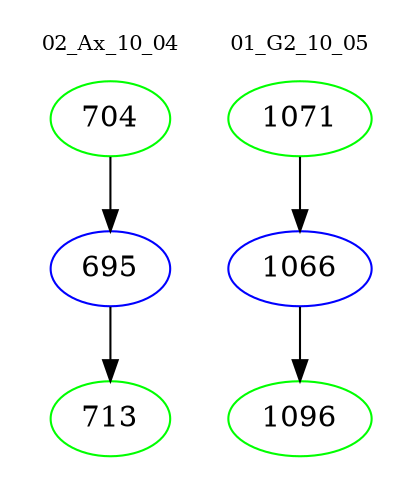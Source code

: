 digraph{
subgraph cluster_0 {
color = white
label = "02_Ax_10_04";
fontsize=10;
T0_704 [label="704", color="green"]
T0_704 -> T0_695 [color="black"]
T0_695 [label="695", color="blue"]
T0_695 -> T0_713 [color="black"]
T0_713 [label="713", color="green"]
}
subgraph cluster_1 {
color = white
label = "01_G2_10_05";
fontsize=10;
T1_1071 [label="1071", color="green"]
T1_1071 -> T1_1066 [color="black"]
T1_1066 [label="1066", color="blue"]
T1_1066 -> T1_1096 [color="black"]
T1_1096 [label="1096", color="green"]
}
}
